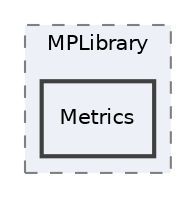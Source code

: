 digraph "Metrics"
{
 // LATEX_PDF_SIZE
  edge [fontname="Helvetica",fontsize="10",labelfontname="Helvetica",labelfontsize="10"];
  node [fontname="Helvetica",fontsize="10",shape=record];
  compound=true
  subgraph clusterdir_50e98ad18d6c888758d06d5024106928 {
    graph [ bgcolor="#edf0f7", pencolor="grey50", style="filled,dashed,", label="MPLibrary", fontname="Helvetica", fontsize="10", URL="dir_50e98ad18d6c888758d06d5024106928.html"]
  dir_6bc5272ff1d4add9c03a216f327a698b [shape=box, label="Metrics", style="filled,bold,", fillcolor="#edf0f7", color="grey25", URL="dir_6bc5272ff1d4add9c03a216f327a698b.html"];
  }
}
